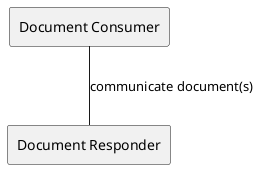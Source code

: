 @startuml
agent "Document Consumer" as DocumentConsumer
agent "Document Responder" as DocumentResponder
DocumentConsumer -- DocumentResponder : "communicate document(s)"
@enduml
